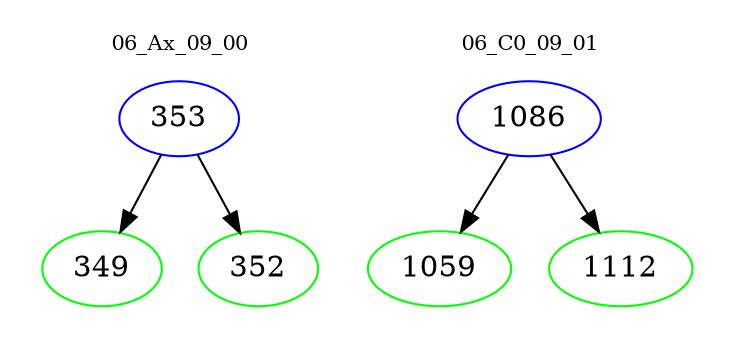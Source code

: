 digraph{
subgraph cluster_0 {
color = white
label = "06_Ax_09_00";
fontsize=10;
T0_353 [label="353", color="blue"]
T0_353 -> T0_349 [color="black"]
T0_349 [label="349", color="green"]
T0_353 -> T0_352 [color="black"]
T0_352 [label="352", color="green"]
}
subgraph cluster_1 {
color = white
label = "06_C0_09_01";
fontsize=10;
T1_1086 [label="1086", color="blue"]
T1_1086 -> T1_1059 [color="black"]
T1_1059 [label="1059", color="green"]
T1_1086 -> T1_1112 [color="black"]
T1_1112 [label="1112", color="green"]
}
}
